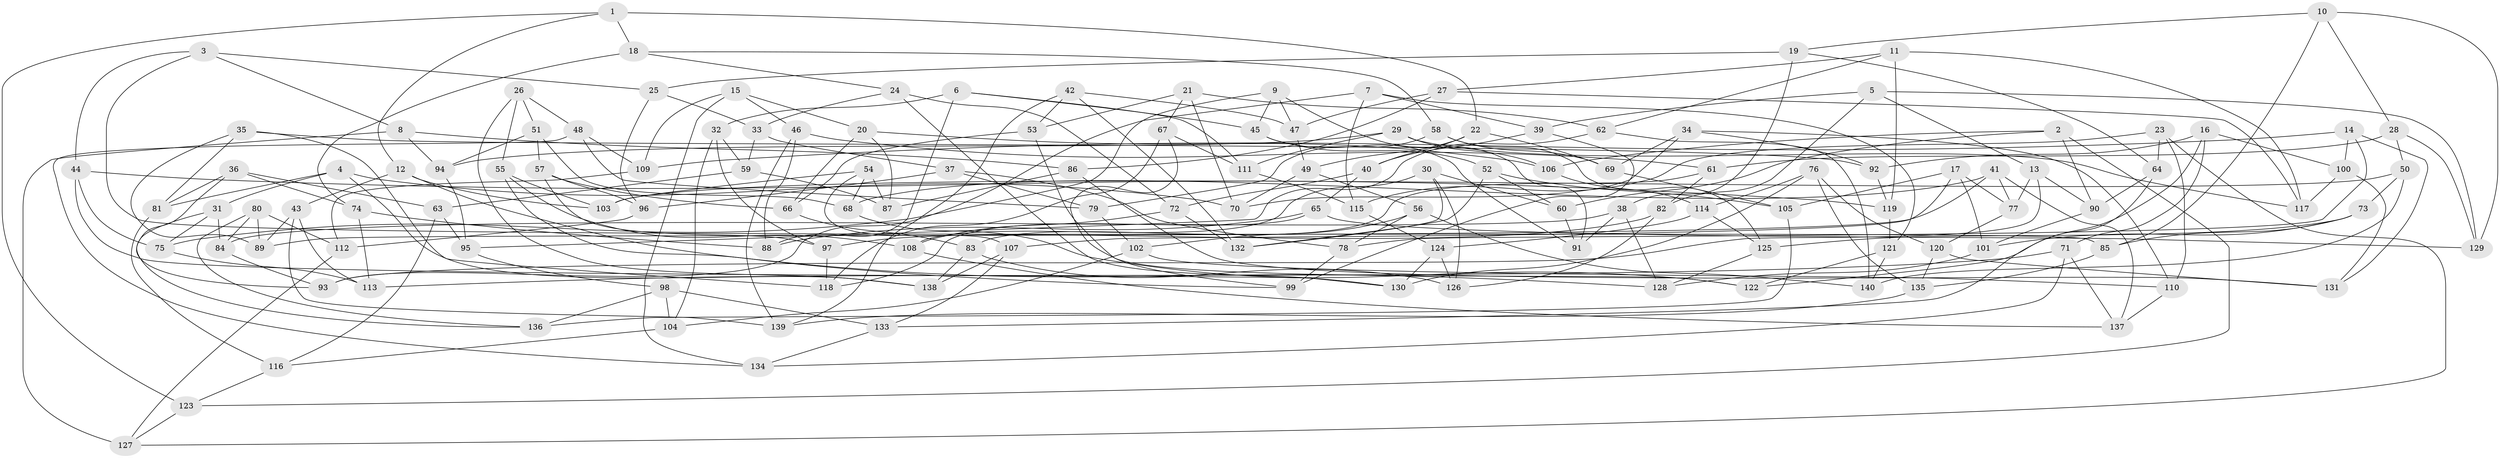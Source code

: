 // Generated by graph-tools (version 1.1) at 2025/38/03/09/25 02:38:19]
// undirected, 140 vertices, 280 edges
graph export_dot {
graph [start="1"]
  node [color=gray90,style=filled];
  1;
  2;
  3;
  4;
  5;
  6;
  7;
  8;
  9;
  10;
  11;
  12;
  13;
  14;
  15;
  16;
  17;
  18;
  19;
  20;
  21;
  22;
  23;
  24;
  25;
  26;
  27;
  28;
  29;
  30;
  31;
  32;
  33;
  34;
  35;
  36;
  37;
  38;
  39;
  40;
  41;
  42;
  43;
  44;
  45;
  46;
  47;
  48;
  49;
  50;
  51;
  52;
  53;
  54;
  55;
  56;
  57;
  58;
  59;
  60;
  61;
  62;
  63;
  64;
  65;
  66;
  67;
  68;
  69;
  70;
  71;
  72;
  73;
  74;
  75;
  76;
  77;
  78;
  79;
  80;
  81;
  82;
  83;
  84;
  85;
  86;
  87;
  88;
  89;
  90;
  91;
  92;
  93;
  94;
  95;
  96;
  97;
  98;
  99;
  100;
  101;
  102;
  103;
  104;
  105;
  106;
  107;
  108;
  109;
  110;
  111;
  112;
  113;
  114;
  115;
  116;
  117;
  118;
  119;
  120;
  121;
  122;
  123;
  124;
  125;
  126;
  127;
  128;
  129;
  130;
  131;
  132;
  133;
  134;
  135;
  136;
  137;
  138;
  139;
  140;
  1 -- 18;
  1 -- 123;
  1 -- 22;
  1 -- 12;
  2 -- 106;
  2 -- 60;
  2 -- 90;
  2 -- 123;
  3 -- 25;
  3 -- 8;
  3 -- 44;
  3 -- 85;
  4 -- 81;
  4 -- 70;
  4 -- 138;
  4 -- 31;
  5 -- 13;
  5 -- 39;
  5 -- 129;
  5 -- 82;
  6 -- 111;
  6 -- 88;
  6 -- 45;
  6 -- 32;
  7 -- 93;
  7 -- 115;
  7 -- 39;
  7 -- 121;
  8 -- 94;
  8 -- 127;
  8 -- 86;
  9 -- 47;
  9 -- 75;
  9 -- 45;
  9 -- 91;
  10 -- 28;
  10 -- 19;
  10 -- 129;
  10 -- 85;
  11 -- 119;
  11 -- 117;
  11 -- 62;
  11 -- 27;
  12 -- 43;
  12 -- 128;
  12 -- 103;
  13 -- 93;
  13 -- 77;
  13 -- 90;
  14 -- 109;
  14 -- 131;
  14 -- 78;
  14 -- 100;
  15 -- 20;
  15 -- 109;
  15 -- 134;
  15 -- 46;
  16 -- 122;
  16 -- 71;
  16 -- 100;
  16 -- 92;
  17 -- 107;
  17 -- 105;
  17 -- 77;
  17 -- 101;
  18 -- 24;
  18 -- 58;
  18 -- 74;
  19 -- 25;
  19 -- 64;
  19 -- 38;
  20 -- 66;
  20 -- 106;
  20 -- 87;
  21 -- 53;
  21 -- 70;
  21 -- 62;
  21 -- 67;
  22 -- 69;
  22 -- 49;
  22 -- 40;
  23 -- 110;
  23 -- 115;
  23 -- 64;
  23 -- 127;
  24 -- 130;
  24 -- 33;
  24 -- 72;
  25 -- 96;
  25 -- 33;
  26 -- 48;
  26 -- 138;
  26 -- 55;
  26 -- 51;
  27 -- 47;
  27 -- 86;
  27 -- 117;
  28 -- 50;
  28 -- 61;
  28 -- 129;
  29 -- 106;
  29 -- 111;
  29 -- 117;
  29 -- 94;
  30 -- 132;
  30 -- 126;
  30 -- 60;
  30 -- 108;
  31 -- 84;
  31 -- 136;
  31 -- 75;
  32 -- 59;
  32 -- 97;
  32 -- 104;
  33 -- 59;
  33 -- 37;
  34 -- 69;
  34 -- 110;
  34 -- 92;
  34 -- 70;
  35 -- 118;
  35 -- 81;
  35 -- 89;
  35 -- 92;
  36 -- 93;
  36 -- 74;
  36 -- 81;
  36 -- 63;
  37 -- 78;
  37 -- 79;
  37 -- 96;
  38 -- 84;
  38 -- 128;
  38 -- 91;
  39 -- 99;
  39 -- 40;
  40 -- 65;
  40 -- 72;
  41 -- 77;
  41 -- 137;
  41 -- 89;
  41 -- 68;
  42 -- 139;
  42 -- 47;
  42 -- 132;
  42 -- 53;
  43 -- 139;
  43 -- 89;
  43 -- 113;
  44 -- 75;
  44 -- 119;
  44 -- 130;
  45 -- 52;
  45 -- 91;
  46 -- 88;
  46 -- 139;
  46 -- 61;
  47 -- 49;
  48 -- 109;
  48 -- 134;
  48 -- 79;
  49 -- 56;
  49 -- 70;
  50 -- 73;
  50 -- 103;
  50 -- 140;
  51 -- 57;
  51 -- 68;
  51 -- 94;
  52 -- 105;
  52 -- 132;
  52 -- 60;
  53 -- 122;
  53 -- 66;
  54 -- 103;
  54 -- 87;
  54 -- 107;
  54 -- 68;
  55 -- 108;
  55 -- 99;
  55 -- 103;
  56 -- 102;
  56 -- 78;
  56 -- 140;
  57 -- 66;
  57 -- 96;
  57 -- 97;
  58 -- 125;
  58 -- 69;
  58 -- 79;
  59 -- 63;
  59 -- 87;
  60 -- 91;
  61 -- 82;
  61 -- 83;
  62 -- 140;
  62 -- 95;
  63 -- 95;
  63 -- 116;
  64 -- 90;
  64 -- 133;
  65 -- 88;
  65 -- 129;
  65 -- 118;
  66 -- 83;
  67 -- 118;
  67 -- 111;
  67 -- 99;
  68 -- 122;
  69 -- 105;
  71 -- 134;
  71 -- 113;
  71 -- 137;
  72 -- 108;
  72 -- 132;
  73 -- 101;
  73 -- 125;
  73 -- 85;
  74 -- 113;
  74 -- 88;
  75 -- 113;
  76 -- 114;
  76 -- 120;
  76 -- 135;
  76 -- 130;
  77 -- 120;
  78 -- 99;
  79 -- 102;
  80 -- 89;
  80 -- 112;
  80 -- 136;
  80 -- 84;
  81 -- 116;
  82 -- 126;
  82 -- 97;
  83 -- 126;
  83 -- 138;
  84 -- 93;
  85 -- 135;
  86 -- 131;
  86 -- 87;
  90 -- 101;
  92 -- 119;
  94 -- 95;
  95 -- 98;
  96 -- 112;
  97 -- 118;
  98 -- 133;
  98 -- 104;
  98 -- 136;
  100 -- 131;
  100 -- 117;
  101 -- 128;
  102 -- 110;
  102 -- 104;
  104 -- 116;
  105 -- 136;
  106 -- 114;
  107 -- 133;
  107 -- 138;
  108 -- 137;
  109 -- 112;
  110 -- 137;
  111 -- 115;
  112 -- 127;
  114 -- 125;
  114 -- 124;
  115 -- 124;
  116 -- 123;
  119 -- 121;
  120 -- 131;
  120 -- 135;
  121 -- 140;
  121 -- 122;
  123 -- 127;
  124 -- 130;
  124 -- 126;
  125 -- 128;
  133 -- 134;
  135 -- 139;
}
